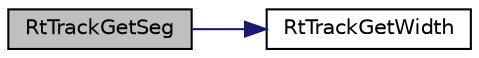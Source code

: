 digraph "RtTrackGetSeg"
{
  edge [fontname="Helvetica",fontsize="10",labelfontname="Helvetica",labelfontsize="10"];
  node [fontname="Helvetica",fontsize="10",shape=record];
  rankdir="LR";
  Node1 [label="RtTrackGetSeg",height=0.2,width=0.4,color="black", fillcolor="grey75", style="filled", fontcolor="black"];
  Node1 -> Node2 [color="midnightblue",fontsize="10",style="solid",fontname="Helvetica"];
  Node2 [label="RtTrackGetWidth",height=0.2,width=0.4,color="black", fillcolor="white", style="filled",URL="$group__tracktools.html#gaad9f106cbe7a2cca8e5e12976540f256",tooltip="Get the track width at the specified point. "];
}
